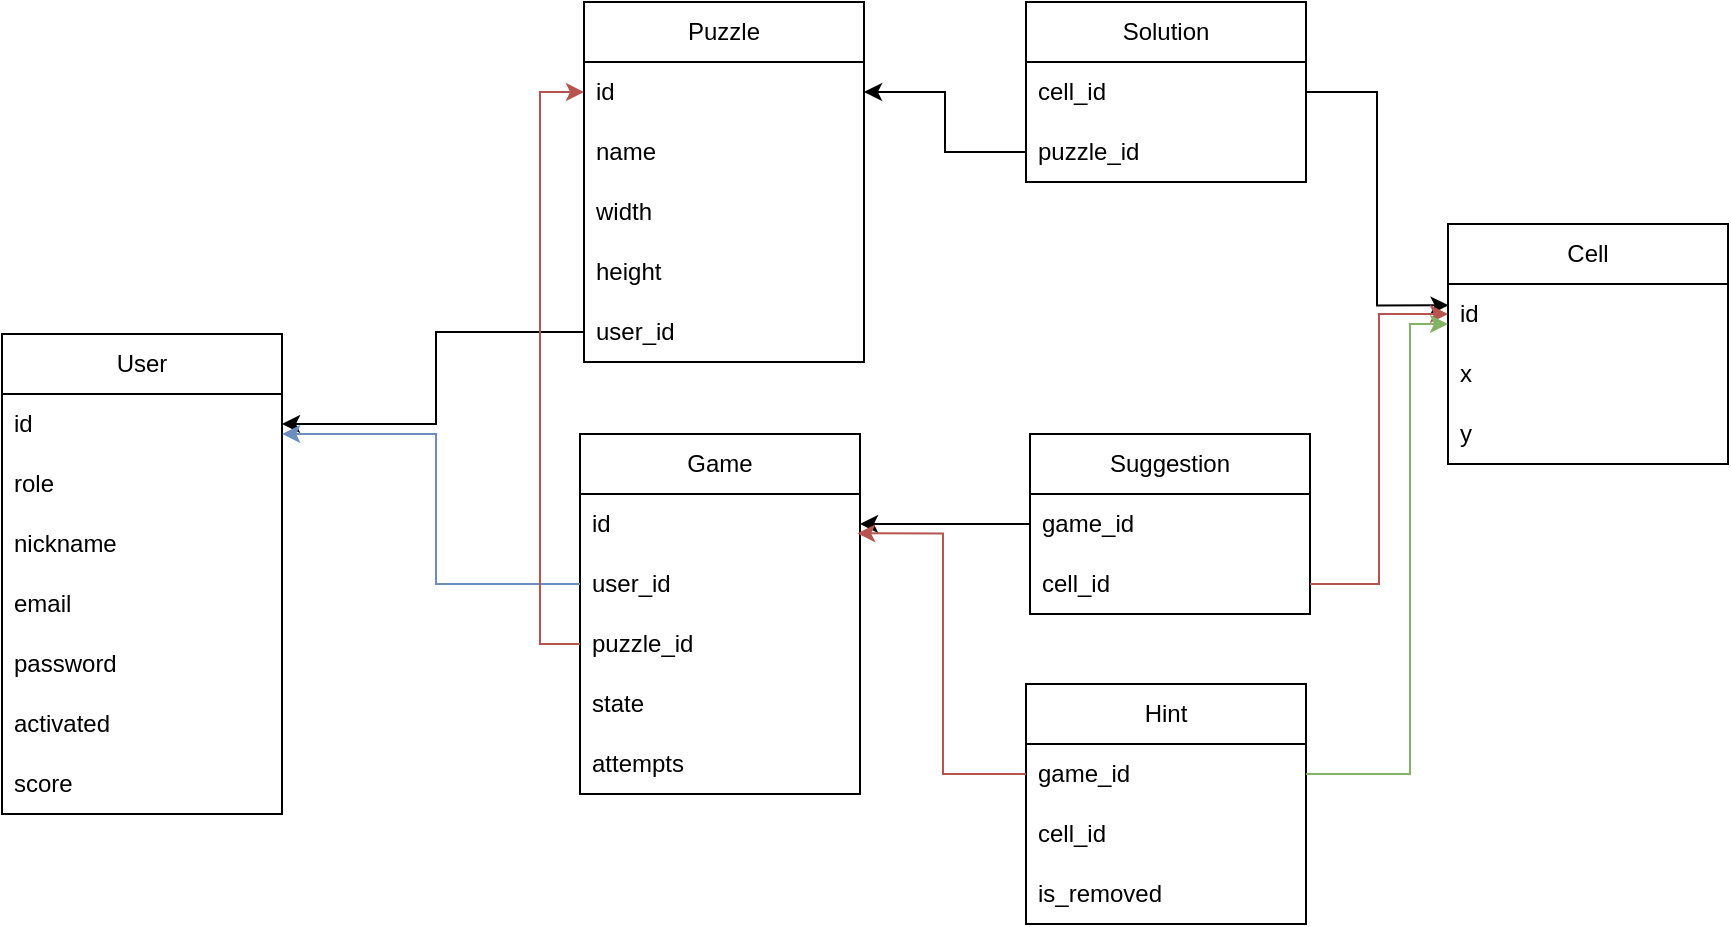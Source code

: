 <mxfile version="21.6.5" type="device">
  <diagram name="Сторінка-1" id="UnKw-SYpzg2Ep_hpgFcC">
    <mxGraphModel dx="1834" dy="884" grid="0" gridSize="10" guides="1" tooltips="1" connect="1" arrows="1" fold="1" page="0" pageScale="1" pageWidth="827" pageHeight="1169" math="0" shadow="0">
      <root>
        <mxCell id="0" />
        <mxCell id="1" parent="0" />
        <mxCell id="ckxCisbUkc0xYAPVUMdQ-1" value="User" style="swimlane;fontStyle=0;childLayout=stackLayout;horizontal=1;startSize=30;horizontalStack=0;resizeParent=1;resizeParentMax=0;resizeLast=0;collapsible=1;marginBottom=0;whiteSpace=wrap;html=1;" parent="1" vertex="1">
          <mxGeometry x="-134" y="416" width="140" height="240" as="geometry" />
        </mxCell>
        <mxCell id="ckxCisbUkc0xYAPVUMdQ-2" value="id" style="text;strokeColor=none;fillColor=none;align=left;verticalAlign=middle;spacingLeft=4;spacingRight=4;overflow=hidden;points=[[0,0.5],[1,0.5]];portConstraint=eastwest;rotatable=0;whiteSpace=wrap;html=1;" parent="ckxCisbUkc0xYAPVUMdQ-1" vertex="1">
          <mxGeometry y="30" width="140" height="30" as="geometry" />
        </mxCell>
        <mxCell id="ckxCisbUkc0xYAPVUMdQ-3" value="role" style="text;strokeColor=none;fillColor=none;align=left;verticalAlign=middle;spacingLeft=4;spacingRight=4;overflow=hidden;points=[[0,0.5],[1,0.5]];portConstraint=eastwest;rotatable=0;whiteSpace=wrap;html=1;" parent="ckxCisbUkc0xYAPVUMdQ-1" vertex="1">
          <mxGeometry y="60" width="140" height="30" as="geometry" />
        </mxCell>
        <mxCell id="ckxCisbUkc0xYAPVUMdQ-4" value="nickname" style="text;strokeColor=none;fillColor=none;align=left;verticalAlign=middle;spacingLeft=4;spacingRight=4;overflow=hidden;points=[[0,0.5],[1,0.5]];portConstraint=eastwest;rotatable=0;whiteSpace=wrap;html=1;" parent="ckxCisbUkc0xYAPVUMdQ-1" vertex="1">
          <mxGeometry y="90" width="140" height="30" as="geometry" />
        </mxCell>
        <mxCell id="ckxCisbUkc0xYAPVUMdQ-5" value="email" style="text;strokeColor=none;fillColor=none;align=left;verticalAlign=middle;spacingLeft=4;spacingRight=4;overflow=hidden;points=[[0,0.5],[1,0.5]];portConstraint=eastwest;rotatable=0;whiteSpace=wrap;html=1;" parent="ckxCisbUkc0xYAPVUMdQ-1" vertex="1">
          <mxGeometry y="120" width="140" height="30" as="geometry" />
        </mxCell>
        <mxCell id="ckxCisbUkc0xYAPVUMdQ-6" value="password" style="text;strokeColor=none;fillColor=none;align=left;verticalAlign=middle;spacingLeft=4;spacingRight=4;overflow=hidden;points=[[0,0.5],[1,0.5]];portConstraint=eastwest;rotatable=0;whiteSpace=wrap;html=1;" parent="ckxCisbUkc0xYAPVUMdQ-1" vertex="1">
          <mxGeometry y="150" width="140" height="30" as="geometry" />
        </mxCell>
        <mxCell id="ckxCisbUkc0xYAPVUMdQ-53" value="activated" style="text;strokeColor=none;fillColor=none;align=left;verticalAlign=middle;spacingLeft=4;spacingRight=4;overflow=hidden;points=[[0,0.5],[1,0.5]];portConstraint=eastwest;rotatable=0;whiteSpace=wrap;html=1;" parent="ckxCisbUkc0xYAPVUMdQ-1" vertex="1">
          <mxGeometry y="180" width="140" height="30" as="geometry" />
        </mxCell>
        <mxCell id="sy4MIVmnKU1zcI1sbL8u-4" value="score" style="text;strokeColor=none;fillColor=none;align=left;verticalAlign=middle;spacingLeft=4;spacingRight=4;overflow=hidden;points=[[0,0.5],[1,0.5]];portConstraint=eastwest;rotatable=0;whiteSpace=wrap;html=1;" parent="ckxCisbUkc0xYAPVUMdQ-1" vertex="1">
          <mxGeometry y="210" width="140" height="30" as="geometry" />
        </mxCell>
        <mxCell id="ckxCisbUkc0xYAPVUMdQ-12" value="Puzzle" style="swimlane;fontStyle=0;childLayout=stackLayout;horizontal=1;startSize=30;horizontalStack=0;resizeParent=1;resizeParentMax=0;resizeLast=0;collapsible=1;marginBottom=0;whiteSpace=wrap;html=1;" parent="1" vertex="1">
          <mxGeometry x="157" y="250" width="140" height="180" as="geometry" />
        </mxCell>
        <mxCell id="ckxCisbUkc0xYAPVUMdQ-13" value="id" style="text;strokeColor=none;fillColor=none;align=left;verticalAlign=middle;spacingLeft=4;spacingRight=4;overflow=hidden;points=[[0,0.5],[1,0.5]];portConstraint=eastwest;rotatable=0;whiteSpace=wrap;html=1;" parent="ckxCisbUkc0xYAPVUMdQ-12" vertex="1">
          <mxGeometry y="30" width="140" height="30" as="geometry" />
        </mxCell>
        <mxCell id="ckxCisbUkc0xYAPVUMdQ-14" value="name" style="text;strokeColor=none;fillColor=none;align=left;verticalAlign=middle;spacingLeft=4;spacingRight=4;overflow=hidden;points=[[0,0.5],[1,0.5]];portConstraint=eastwest;rotatable=0;whiteSpace=wrap;html=1;" parent="ckxCisbUkc0xYAPVUMdQ-12" vertex="1">
          <mxGeometry y="60" width="140" height="30" as="geometry" />
        </mxCell>
        <mxCell id="ckxCisbUkc0xYAPVUMdQ-15" value="width" style="text;strokeColor=none;fillColor=none;align=left;verticalAlign=middle;spacingLeft=4;spacingRight=4;overflow=hidden;points=[[0,0.5],[1,0.5]];portConstraint=eastwest;rotatable=0;whiteSpace=wrap;html=1;" parent="ckxCisbUkc0xYAPVUMdQ-12" vertex="1">
          <mxGeometry y="90" width="140" height="30" as="geometry" />
        </mxCell>
        <mxCell id="ckxCisbUkc0xYAPVUMdQ-16" value="height" style="text;strokeColor=none;fillColor=none;align=left;verticalAlign=middle;spacingLeft=4;spacingRight=4;overflow=hidden;points=[[0,0.5],[1,0.5]];portConstraint=eastwest;rotatable=0;whiteSpace=wrap;html=1;" parent="ckxCisbUkc0xYAPVUMdQ-12" vertex="1">
          <mxGeometry y="120" width="140" height="30" as="geometry" />
        </mxCell>
        <mxCell id="ckxCisbUkc0xYAPVUMdQ-17" value="user_id" style="text;strokeColor=none;fillColor=none;align=left;verticalAlign=middle;spacingLeft=4;spacingRight=4;overflow=hidden;points=[[0,0.5],[1,0.5]];portConstraint=eastwest;rotatable=0;whiteSpace=wrap;html=1;" parent="ckxCisbUkc0xYAPVUMdQ-12" vertex="1">
          <mxGeometry y="150" width="140" height="30" as="geometry" />
        </mxCell>
        <mxCell id="ckxCisbUkc0xYAPVUMdQ-18" style="edgeStyle=orthogonalEdgeStyle;rounded=0;orthogonalLoop=1;jettySize=auto;html=1;exitX=0;exitY=0.5;exitDx=0;exitDy=0;entryX=1;entryY=0.5;entryDx=0;entryDy=0;startArrow=none;startFill=0;" parent="1" source="ckxCisbUkc0xYAPVUMdQ-17" target="ckxCisbUkc0xYAPVUMdQ-2" edge="1">
          <mxGeometry relative="1" as="geometry">
            <Array as="points">
              <mxPoint x="83" y="415" />
              <mxPoint x="83" y="461" />
            </Array>
          </mxGeometry>
        </mxCell>
        <mxCell id="ckxCisbUkc0xYAPVUMdQ-19" value="Solution" style="swimlane;fontStyle=0;childLayout=stackLayout;horizontal=1;startSize=30;horizontalStack=0;resizeParent=1;resizeParentMax=0;resizeLast=0;collapsible=1;marginBottom=0;whiteSpace=wrap;html=1;" parent="1" vertex="1">
          <mxGeometry x="378" y="250" width="140" height="90" as="geometry" />
        </mxCell>
        <mxCell id="ckxCisbUkc0xYAPVUMdQ-20" value="cell_id" style="text;strokeColor=none;fillColor=none;align=left;verticalAlign=middle;spacingLeft=4;spacingRight=4;overflow=hidden;points=[[0,0.5],[1,0.5]];portConstraint=eastwest;rotatable=0;whiteSpace=wrap;html=1;" parent="ckxCisbUkc0xYAPVUMdQ-19" vertex="1">
          <mxGeometry y="30" width="140" height="30" as="geometry" />
        </mxCell>
        <mxCell id="ckxCisbUkc0xYAPVUMdQ-21" value="puzzle_id" style="text;strokeColor=none;fillColor=none;align=left;verticalAlign=middle;spacingLeft=4;spacingRight=4;overflow=hidden;points=[[0,0.5],[1,0.5]];portConstraint=eastwest;rotatable=0;whiteSpace=wrap;html=1;" parent="ckxCisbUkc0xYAPVUMdQ-19" vertex="1">
          <mxGeometry y="60" width="140" height="30" as="geometry" />
        </mxCell>
        <mxCell id="ckxCisbUkc0xYAPVUMdQ-23" value="Game" style="swimlane;fontStyle=0;childLayout=stackLayout;horizontal=1;startSize=30;horizontalStack=0;resizeParent=1;resizeParentMax=0;resizeLast=0;collapsible=1;marginBottom=0;whiteSpace=wrap;html=1;" parent="1" vertex="1">
          <mxGeometry x="155" y="466" width="140" height="180" as="geometry" />
        </mxCell>
        <mxCell id="ckxCisbUkc0xYAPVUMdQ-36" value="id" style="text;strokeColor=none;fillColor=none;align=left;verticalAlign=middle;spacingLeft=4;spacingRight=4;overflow=hidden;points=[[0,0.5],[1,0.5]];portConstraint=eastwest;rotatable=0;whiteSpace=wrap;html=1;" parent="ckxCisbUkc0xYAPVUMdQ-23" vertex="1">
          <mxGeometry y="30" width="140" height="30" as="geometry" />
        </mxCell>
        <mxCell id="ckxCisbUkc0xYAPVUMdQ-24" value="user_id" style="text;strokeColor=none;fillColor=none;align=left;verticalAlign=middle;spacingLeft=4;spacingRight=4;overflow=hidden;points=[[0,0.5],[1,0.5]];portConstraint=eastwest;rotatable=0;whiteSpace=wrap;html=1;" parent="ckxCisbUkc0xYAPVUMdQ-23" vertex="1">
          <mxGeometry y="60" width="140" height="30" as="geometry" />
        </mxCell>
        <mxCell id="ckxCisbUkc0xYAPVUMdQ-25" value="puzzle_id" style="text;strokeColor=none;fillColor=none;align=left;verticalAlign=middle;spacingLeft=4;spacingRight=4;overflow=hidden;points=[[0,0.5],[1,0.5]];portConstraint=eastwest;rotatable=0;whiteSpace=wrap;html=1;" parent="ckxCisbUkc0xYAPVUMdQ-23" vertex="1">
          <mxGeometry y="90" width="140" height="30" as="geometry" />
        </mxCell>
        <mxCell id="ckxCisbUkc0xYAPVUMdQ-37" value="state" style="text;strokeColor=none;fillColor=none;align=left;verticalAlign=middle;spacingLeft=4;spacingRight=4;overflow=hidden;points=[[0,0.5],[1,0.5]];portConstraint=eastwest;rotatable=0;whiteSpace=wrap;html=1;" parent="ckxCisbUkc0xYAPVUMdQ-23" vertex="1">
          <mxGeometry y="120" width="140" height="30" as="geometry" />
        </mxCell>
        <mxCell id="ckxCisbUkc0xYAPVUMdQ-26" value="attempts" style="text;strokeColor=none;fillColor=none;align=left;verticalAlign=middle;spacingLeft=4;spacingRight=4;overflow=hidden;points=[[0,0.5],[1,0.5]];portConstraint=eastwest;rotatable=0;whiteSpace=wrap;html=1;" parent="ckxCisbUkc0xYAPVUMdQ-23" vertex="1">
          <mxGeometry y="150" width="140" height="30" as="geometry" />
        </mxCell>
        <mxCell id="ckxCisbUkc0xYAPVUMdQ-31" value="Suggestion" style="swimlane;fontStyle=0;childLayout=stackLayout;horizontal=1;startSize=30;horizontalStack=0;resizeParent=1;resizeParentMax=0;resizeLast=0;collapsible=1;marginBottom=0;whiteSpace=wrap;html=1;" parent="1" vertex="1">
          <mxGeometry x="380" y="466" width="140" height="90" as="geometry" />
        </mxCell>
        <mxCell id="ckxCisbUkc0xYAPVUMdQ-32" value="game_id" style="text;strokeColor=none;fillColor=none;align=left;verticalAlign=middle;spacingLeft=4;spacingRight=4;overflow=hidden;points=[[0,0.5],[1,0.5]];portConstraint=eastwest;rotatable=0;whiteSpace=wrap;html=1;" parent="ckxCisbUkc0xYAPVUMdQ-31" vertex="1">
          <mxGeometry y="30" width="140" height="30" as="geometry" />
        </mxCell>
        <mxCell id="ckxCisbUkc0xYAPVUMdQ-35" value="cell_id" style="text;strokeColor=none;fillColor=none;align=left;verticalAlign=middle;spacingLeft=4;spacingRight=4;overflow=hidden;points=[[0,0.5],[1,0.5]];portConstraint=eastwest;rotatable=0;whiteSpace=wrap;html=1;" parent="ckxCisbUkc0xYAPVUMdQ-31" vertex="1">
          <mxGeometry y="60" width="140" height="30" as="geometry" />
        </mxCell>
        <mxCell id="ckxCisbUkc0xYAPVUMdQ-39" value="Cell" style="swimlane;fontStyle=0;childLayout=stackLayout;horizontal=1;startSize=30;horizontalStack=0;resizeParent=1;resizeParentMax=0;resizeLast=0;collapsible=1;marginBottom=0;whiteSpace=wrap;html=1;" parent="1" vertex="1">
          <mxGeometry x="589" y="361" width="140" height="120" as="geometry" />
        </mxCell>
        <mxCell id="ckxCisbUkc0xYAPVUMdQ-40" value="id" style="text;strokeColor=none;fillColor=none;align=left;verticalAlign=middle;spacingLeft=4;spacingRight=4;overflow=hidden;points=[[0,0.5],[1,0.5]];portConstraint=eastwest;rotatable=0;whiteSpace=wrap;html=1;" parent="ckxCisbUkc0xYAPVUMdQ-39" vertex="1">
          <mxGeometry y="30" width="140" height="30" as="geometry" />
        </mxCell>
        <mxCell id="ckxCisbUkc0xYAPVUMdQ-41" value="x" style="text;strokeColor=none;fillColor=none;align=left;verticalAlign=middle;spacingLeft=4;spacingRight=4;overflow=hidden;points=[[0,0.5],[1,0.5]];portConstraint=eastwest;rotatable=0;whiteSpace=wrap;html=1;" parent="ckxCisbUkc0xYAPVUMdQ-39" vertex="1">
          <mxGeometry y="60" width="140" height="30" as="geometry" />
        </mxCell>
        <mxCell id="ckxCisbUkc0xYAPVUMdQ-42" value="y" style="text;strokeColor=none;fillColor=none;align=left;verticalAlign=middle;spacingLeft=4;spacingRight=4;overflow=hidden;points=[[0,0.5],[1,0.5]];portConstraint=eastwest;rotatable=0;whiteSpace=wrap;html=1;" parent="ckxCisbUkc0xYAPVUMdQ-39" vertex="1">
          <mxGeometry y="90" width="140" height="30" as="geometry" />
        </mxCell>
        <mxCell id="ckxCisbUkc0xYAPVUMdQ-43" style="edgeStyle=orthogonalEdgeStyle;rounded=0;orthogonalLoop=1;jettySize=auto;html=1;exitX=0;exitY=0.5;exitDx=0;exitDy=0;entryX=1;entryY=0.5;entryDx=0;entryDy=0;startArrow=none;startFill=0;" parent="1" source="ckxCisbUkc0xYAPVUMdQ-21" target="ckxCisbUkc0xYAPVUMdQ-13" edge="1">
          <mxGeometry relative="1" as="geometry" />
        </mxCell>
        <mxCell id="ckxCisbUkc0xYAPVUMdQ-44" style="edgeStyle=orthogonalEdgeStyle;rounded=0;orthogonalLoop=1;jettySize=auto;html=1;exitX=1;exitY=0.5;exitDx=0;exitDy=0;entryX=0.002;entryY=0.356;entryDx=0;entryDy=0;startArrow=none;startFill=0;entryPerimeter=0;" parent="1" source="ckxCisbUkc0xYAPVUMdQ-20" target="ckxCisbUkc0xYAPVUMdQ-40" edge="1">
          <mxGeometry relative="1" as="geometry" />
        </mxCell>
        <mxCell id="ckxCisbUkc0xYAPVUMdQ-46" style="edgeStyle=orthogonalEdgeStyle;rounded=0;orthogonalLoop=1;jettySize=auto;html=1;exitX=0;exitY=0.5;exitDx=0;exitDy=0;entryX=1.001;entryY=0.693;entryDx=0;entryDy=0;startArrow=none;startFill=0;fillColor=#dae8fc;strokeColor=#6c8ebf;entryPerimeter=0;" parent="1" source="ckxCisbUkc0xYAPVUMdQ-24" target="ckxCisbUkc0xYAPVUMdQ-2" edge="1">
          <mxGeometry relative="1" as="geometry">
            <Array as="points">
              <mxPoint x="83" y="541" />
              <mxPoint x="83" y="466" />
              <mxPoint x="6" y="466" />
            </Array>
          </mxGeometry>
        </mxCell>
        <mxCell id="ckxCisbUkc0xYAPVUMdQ-47" style="edgeStyle=orthogonalEdgeStyle;rounded=0;orthogonalLoop=1;jettySize=auto;html=1;exitX=0;exitY=0.5;exitDx=0;exitDy=0;fillColor=#f8cecc;strokeColor=#b85450;startArrow=none;startFill=0;" parent="1" source="ckxCisbUkc0xYAPVUMdQ-25" target="ckxCisbUkc0xYAPVUMdQ-13" edge="1">
          <mxGeometry relative="1" as="geometry">
            <Array as="points">
              <mxPoint x="135" y="571" />
              <mxPoint x="135" y="295" />
            </Array>
          </mxGeometry>
        </mxCell>
        <mxCell id="ckxCisbUkc0xYAPVUMdQ-49" style="edgeStyle=orthogonalEdgeStyle;rounded=0;orthogonalLoop=1;jettySize=auto;html=1;exitX=0;exitY=0.5;exitDx=0;exitDy=0;entryX=1;entryY=0.5;entryDx=0;entryDy=0;startArrow=none;startFill=0;" parent="1" source="ckxCisbUkc0xYAPVUMdQ-32" target="ckxCisbUkc0xYAPVUMdQ-36" edge="1">
          <mxGeometry relative="1" as="geometry" />
        </mxCell>
        <mxCell id="ckxCisbUkc0xYAPVUMdQ-52" style="edgeStyle=orthogonalEdgeStyle;rounded=0;orthogonalLoop=1;jettySize=auto;html=1;exitX=1;exitY=0.5;exitDx=0;exitDy=0;entryX=0;entryY=0.5;entryDx=0;entryDy=0;startArrow=none;startFill=0;fillColor=#f8cecc;strokeColor=#b85450;" parent="1" source="ckxCisbUkc0xYAPVUMdQ-35" target="ckxCisbUkc0xYAPVUMdQ-40" edge="1">
          <mxGeometry relative="1" as="geometry" />
        </mxCell>
        <mxCell id="iKCIT-MbUAgKk_6nEOFw-1" value="Hint" style="swimlane;fontStyle=0;childLayout=stackLayout;horizontal=1;startSize=30;horizontalStack=0;resizeParent=1;resizeParentMax=0;resizeLast=0;collapsible=1;marginBottom=0;whiteSpace=wrap;html=1;" parent="1" vertex="1">
          <mxGeometry x="378" y="591" width="140" height="120" as="geometry" />
        </mxCell>
        <mxCell id="iKCIT-MbUAgKk_6nEOFw-2" value="game_id" style="text;strokeColor=none;fillColor=none;align=left;verticalAlign=middle;spacingLeft=4;spacingRight=4;overflow=hidden;points=[[0,0.5],[1,0.5]];portConstraint=eastwest;rotatable=0;whiteSpace=wrap;html=1;" parent="iKCIT-MbUAgKk_6nEOFw-1" vertex="1">
          <mxGeometry y="30" width="140" height="30" as="geometry" />
        </mxCell>
        <mxCell id="iKCIT-MbUAgKk_6nEOFw-3" value="cell_id" style="text;strokeColor=none;fillColor=none;align=left;verticalAlign=middle;spacingLeft=4;spacingRight=4;overflow=hidden;points=[[0,0.5],[1,0.5]];portConstraint=eastwest;rotatable=0;whiteSpace=wrap;html=1;" parent="iKCIT-MbUAgKk_6nEOFw-1" vertex="1">
          <mxGeometry y="60" width="140" height="30" as="geometry" />
        </mxCell>
        <mxCell id="JgXaRo-hZnqznYmgLu6l-1" value="is_removed" style="text;strokeColor=none;fillColor=none;align=left;verticalAlign=middle;spacingLeft=4;spacingRight=4;overflow=hidden;points=[[0,0.5],[1,0.5]];portConstraint=eastwest;rotatable=0;whiteSpace=wrap;html=1;" vertex="1" parent="iKCIT-MbUAgKk_6nEOFw-1">
          <mxGeometry y="90" width="140" height="30" as="geometry" />
        </mxCell>
        <mxCell id="iKCIT-MbUAgKk_6nEOFw-5" style="edgeStyle=orthogonalEdgeStyle;rounded=0;orthogonalLoop=1;jettySize=auto;html=1;exitX=0;exitY=0.5;exitDx=0;exitDy=0;entryX=0.99;entryY=0.656;entryDx=0;entryDy=0;fillColor=#f8cecc;strokeColor=#b85450;entryPerimeter=0;" parent="1" source="iKCIT-MbUAgKk_6nEOFw-2" target="ckxCisbUkc0xYAPVUMdQ-36" edge="1">
          <mxGeometry relative="1" as="geometry" />
        </mxCell>
        <mxCell id="iKCIT-MbUAgKk_6nEOFw-7" style="edgeStyle=orthogonalEdgeStyle;rounded=0;orthogonalLoop=1;jettySize=auto;html=1;exitX=1;exitY=0.5;exitDx=0;exitDy=0;fillColor=#d5e8d4;strokeColor=#82b366;" parent="1" source="iKCIT-MbUAgKk_6nEOFw-2" target="ckxCisbUkc0xYAPVUMdQ-40" edge="1">
          <mxGeometry relative="1" as="geometry">
            <Array as="points">
              <mxPoint x="570" y="636" />
              <mxPoint x="570" y="411" />
            </Array>
          </mxGeometry>
        </mxCell>
      </root>
    </mxGraphModel>
  </diagram>
</mxfile>
